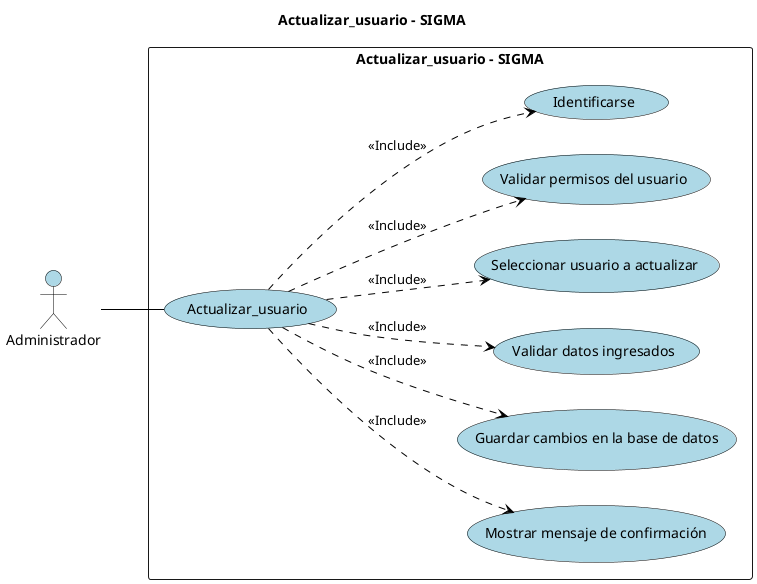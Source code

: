 @startuml ActualizarUsuario
title Actualizar_usuario - SIGMA
left to right direction
skinparam backgroundColor White
skinparam usecase {
    BackgroundColor #ADD8E6
    BorderColor Black
    ArrowColor Black
}

actor Administrador

skinparam actor {
    BackgroundColor #ADD8E6
    BorderColor Black
    FontColor Black
}

rectangle "Actualizar_usuario - SIGMA" {
    usecase "Actualizar_usuario" as AU
    usecase "Mostrar mensaje de confirmación" as MC
    usecase "Guardar cambios en la base de datos" as GC
    usecase "Validar datos ingresados" as VD
    usecase "Seleccionar usuario a actualizar" as SU
    usecase "Validar permisos del usuario" as VP
    usecase "Identificarse" as ID
}

Administrador -- AU

AU ..> ID : <<Include>>
AU ..> VP : <<Include>>
AU ..> SU : <<Include>>
AU ..> VD : <<Include>>
AU ..> GC : <<Include>>
AU ..> MC : <<Include>>

@enduml
